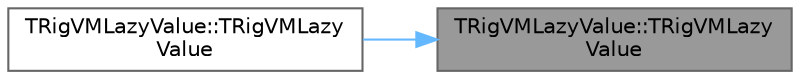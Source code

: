 digraph "TRigVMLazyValue::TRigVMLazyValue"
{
 // INTERACTIVE_SVG=YES
 // LATEX_PDF_SIZE
  bgcolor="transparent";
  edge [fontname=Helvetica,fontsize=10,labelfontname=Helvetica,labelfontsize=10];
  node [fontname=Helvetica,fontsize=10,shape=box,height=0.2,width=0.4];
  rankdir="RL";
  Node1 [id="Node000001",label="TRigVMLazyValue::TRigVMLazy\lValue",height=0.2,width=0.4,color="gray40", fillcolor="grey60", style="filled", fontcolor="black",tooltip=" "];
  Node1 -> Node2 [id="edge1_Node000001_Node000002",dir="back",color="steelblue1",style="solid",tooltip=" "];
  Node2 [id="Node000002",label="TRigVMLazyValue::TRigVMLazy\lValue",height=0.2,width=0.4,color="grey40", fillcolor="white", style="filled",URL="$d4/dde/structTRigVMLazyValue.html#a1046914760cba17b45546ff1c44a7add",tooltip=" "];
}
